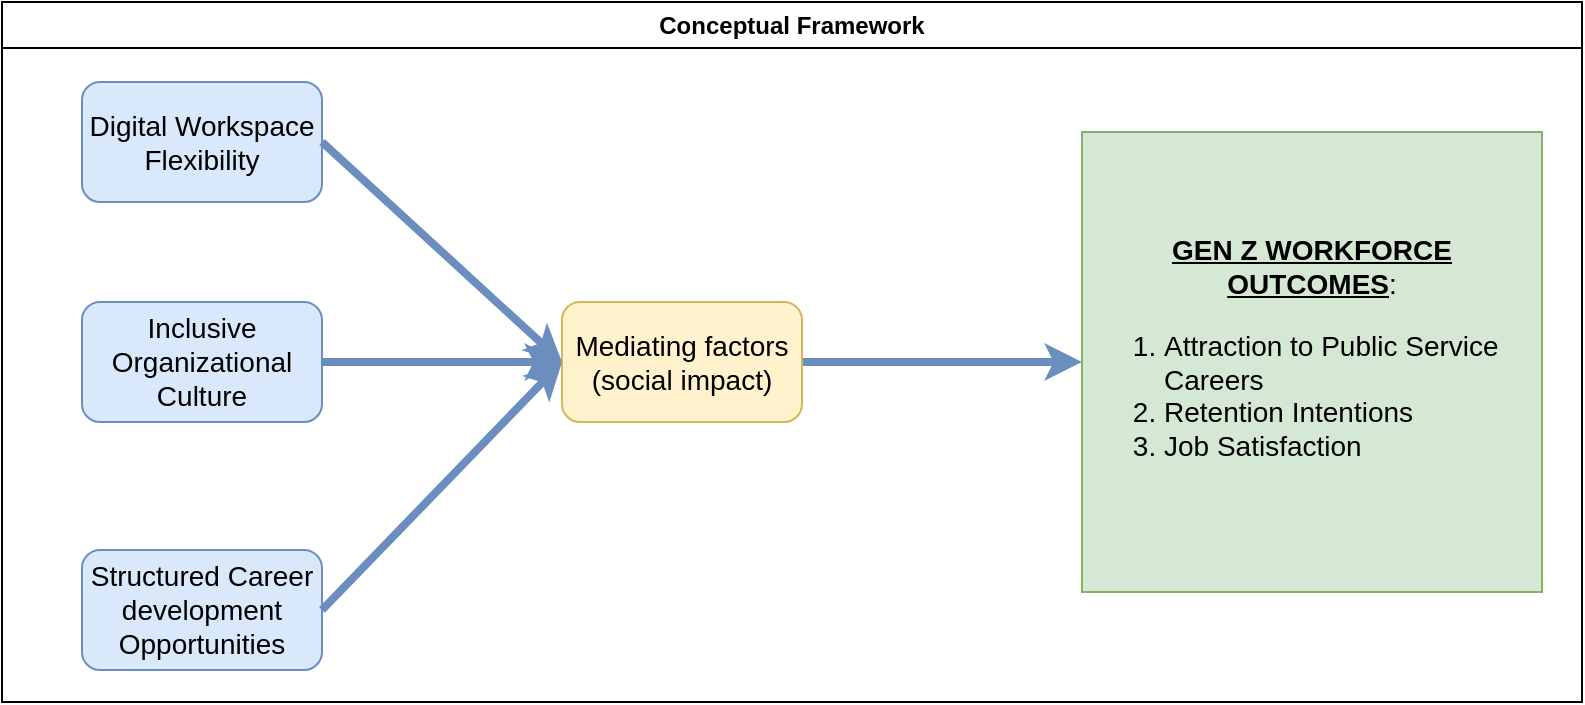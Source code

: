 <mxfile version="28.1.1">
  <diagram name="Page-1" id="jhgJt_G7YFyB41-Mo6Ic">
    <mxGraphModel dx="1042" dy="510" grid="1" gridSize="10" guides="1" tooltips="1" connect="1" arrows="1" fold="1" page="1" pageScale="1" pageWidth="1169" pageHeight="827" math="0" shadow="0">
      <root>
        <mxCell id="0" />
        <mxCell id="1" parent="0" />
        <mxCell id="HTjFdAjGfD-o40c4ycTg-1" value="Digital Workspace Flexibility" style="rounded=1;whiteSpace=wrap;html=1;fillColor=#dae8fc;strokeColor=#6c8ebf;fontSize=14;" vertex="1" parent="1">
          <mxGeometry x="250" y="120" width="120" height="60" as="geometry" />
        </mxCell>
        <mxCell id="HTjFdAjGfD-o40c4ycTg-11" value="" style="edgeStyle=orthogonalEdgeStyle;rounded=0;orthogonalLoop=1;jettySize=auto;html=1;entryX=0;entryY=0.5;entryDx=0;entryDy=0;strokeWidth=4;fillColor=#dae8fc;strokeColor=#6c8ebf;" edge="1" parent="1" source="HTjFdAjGfD-o40c4ycTg-2" target="HTjFdAjGfD-o40c4ycTg-4">
          <mxGeometry relative="1" as="geometry">
            <mxPoint x="450" y="260" as="targetPoint" />
          </mxGeometry>
        </mxCell>
        <mxCell id="HTjFdAjGfD-o40c4ycTg-2" value="Inclusive Organizational Culture" style="rounded=1;whiteSpace=wrap;html=1;fillColor=#dae8fc;strokeColor=#6c8ebf;fontSize=14;" vertex="1" parent="1">
          <mxGeometry x="250" y="230" width="120" height="60" as="geometry" />
        </mxCell>
        <mxCell id="HTjFdAjGfD-o40c4ycTg-3" value="Structured Career development Opportunities" style="rounded=1;whiteSpace=wrap;html=1;fillColor=#dae8fc;strokeColor=#6c8ebf;fontSize=14;" vertex="1" parent="1">
          <mxGeometry x="250" y="354" width="120" height="60" as="geometry" />
        </mxCell>
        <mxCell id="HTjFdAjGfD-o40c4ycTg-7" value="" style="edgeStyle=orthogonalEdgeStyle;rounded=0;orthogonalLoop=1;jettySize=auto;html=1;entryX=0;entryY=0.5;entryDx=0;entryDy=0;strokeWidth=4;fillColor=#dae8fc;strokeColor=#6c8ebf;" edge="1" parent="1" source="HTjFdAjGfD-o40c4ycTg-4" target="HTjFdAjGfD-o40c4ycTg-5">
          <mxGeometry relative="1" as="geometry">
            <mxPoint x="690" y="260" as="targetPoint" />
          </mxGeometry>
        </mxCell>
        <mxCell id="HTjFdAjGfD-o40c4ycTg-4" value="Mediating factors (social impact)" style="rounded=1;whiteSpace=wrap;html=1;fontSize=14;fillColor=#fff2cc;strokeColor=#d6b656;" vertex="1" parent="1">
          <mxGeometry x="490" y="230" width="120" height="60" as="geometry" />
        </mxCell>
        <mxCell id="HTjFdAjGfD-o40c4ycTg-5" value="&lt;div&gt;&lt;font&gt;&lt;b&gt;&lt;u&gt;GEN Z WORKFORCE OUTCOMES&lt;/u&gt;&lt;/b&gt;:&lt;/font&gt;&lt;/div&gt;&lt;div align=&quot;left&quot;&gt;&lt;ol&gt;&lt;li&gt;&lt;font&gt;Attraction to Public Service Careers&lt;/font&gt;&lt;/li&gt;&lt;li&gt;&lt;font&gt;Retention Intentions&lt;/font&gt;&lt;/li&gt;&lt;li&gt;&lt;font&gt;Job Satisfaction&lt;/font&gt;&lt;/li&gt;&lt;/ol&gt;&lt;/div&gt;" style="whiteSpace=wrap;html=1;aspect=fixed;fillColor=#d5e8d4;strokeColor=#82b366;fontSize=14;" vertex="1" parent="1">
          <mxGeometry x="750" y="145" width="230" height="230" as="geometry" />
        </mxCell>
        <mxCell id="HTjFdAjGfD-o40c4ycTg-14" value="" style="endArrow=classic;html=1;rounded=0;exitX=1;exitY=0.5;exitDx=0;exitDy=0;entryX=0;entryY=0.5;entryDx=0;entryDy=0;strokeWidth=4;fillColor=#dae8fc;strokeColor=#6c8ebf;" edge="1" parent="1" source="HTjFdAjGfD-o40c4ycTg-1" target="HTjFdAjGfD-o40c4ycTg-4">
          <mxGeometry width="50" height="50" relative="1" as="geometry">
            <mxPoint x="510" y="300" as="sourcePoint" />
            <mxPoint x="560" y="250" as="targetPoint" />
          </mxGeometry>
        </mxCell>
        <mxCell id="HTjFdAjGfD-o40c4ycTg-15" value="" style="endArrow=classic;html=1;rounded=0;exitX=1;exitY=0.5;exitDx=0;exitDy=0;entryX=0;entryY=0.5;entryDx=0;entryDy=0;strokeWidth=4;fillColor=#dae8fc;strokeColor=#6c8ebf;" edge="1" parent="1" source="HTjFdAjGfD-o40c4ycTg-3" target="HTjFdAjGfD-o40c4ycTg-4">
          <mxGeometry width="50" height="50" relative="1" as="geometry">
            <mxPoint x="510" y="300" as="sourcePoint" />
            <mxPoint x="560" y="250" as="targetPoint" />
          </mxGeometry>
        </mxCell>
        <mxCell id="HTjFdAjGfD-o40c4ycTg-17" value="Conceptual Framework" style="swimlane;whiteSpace=wrap;html=1;" vertex="1" parent="1">
          <mxGeometry x="210" y="80" width="790" height="350" as="geometry" />
        </mxCell>
      </root>
    </mxGraphModel>
  </diagram>
</mxfile>
